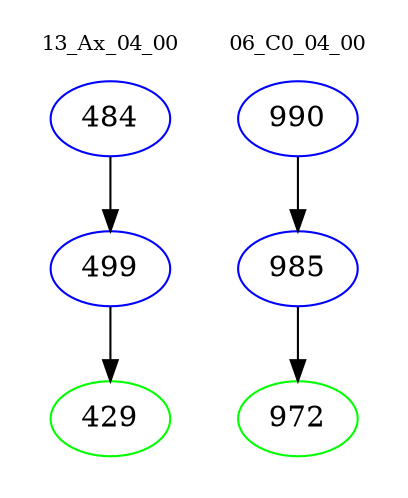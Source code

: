 digraph{
subgraph cluster_0 {
color = white
label = "13_Ax_04_00";
fontsize=10;
T0_484 [label="484", color="blue"]
T0_484 -> T0_499 [color="black"]
T0_499 [label="499", color="blue"]
T0_499 -> T0_429 [color="black"]
T0_429 [label="429", color="green"]
}
subgraph cluster_1 {
color = white
label = "06_C0_04_00";
fontsize=10;
T1_990 [label="990", color="blue"]
T1_990 -> T1_985 [color="black"]
T1_985 [label="985", color="blue"]
T1_985 -> T1_972 [color="black"]
T1_972 [label="972", color="green"]
}
}
